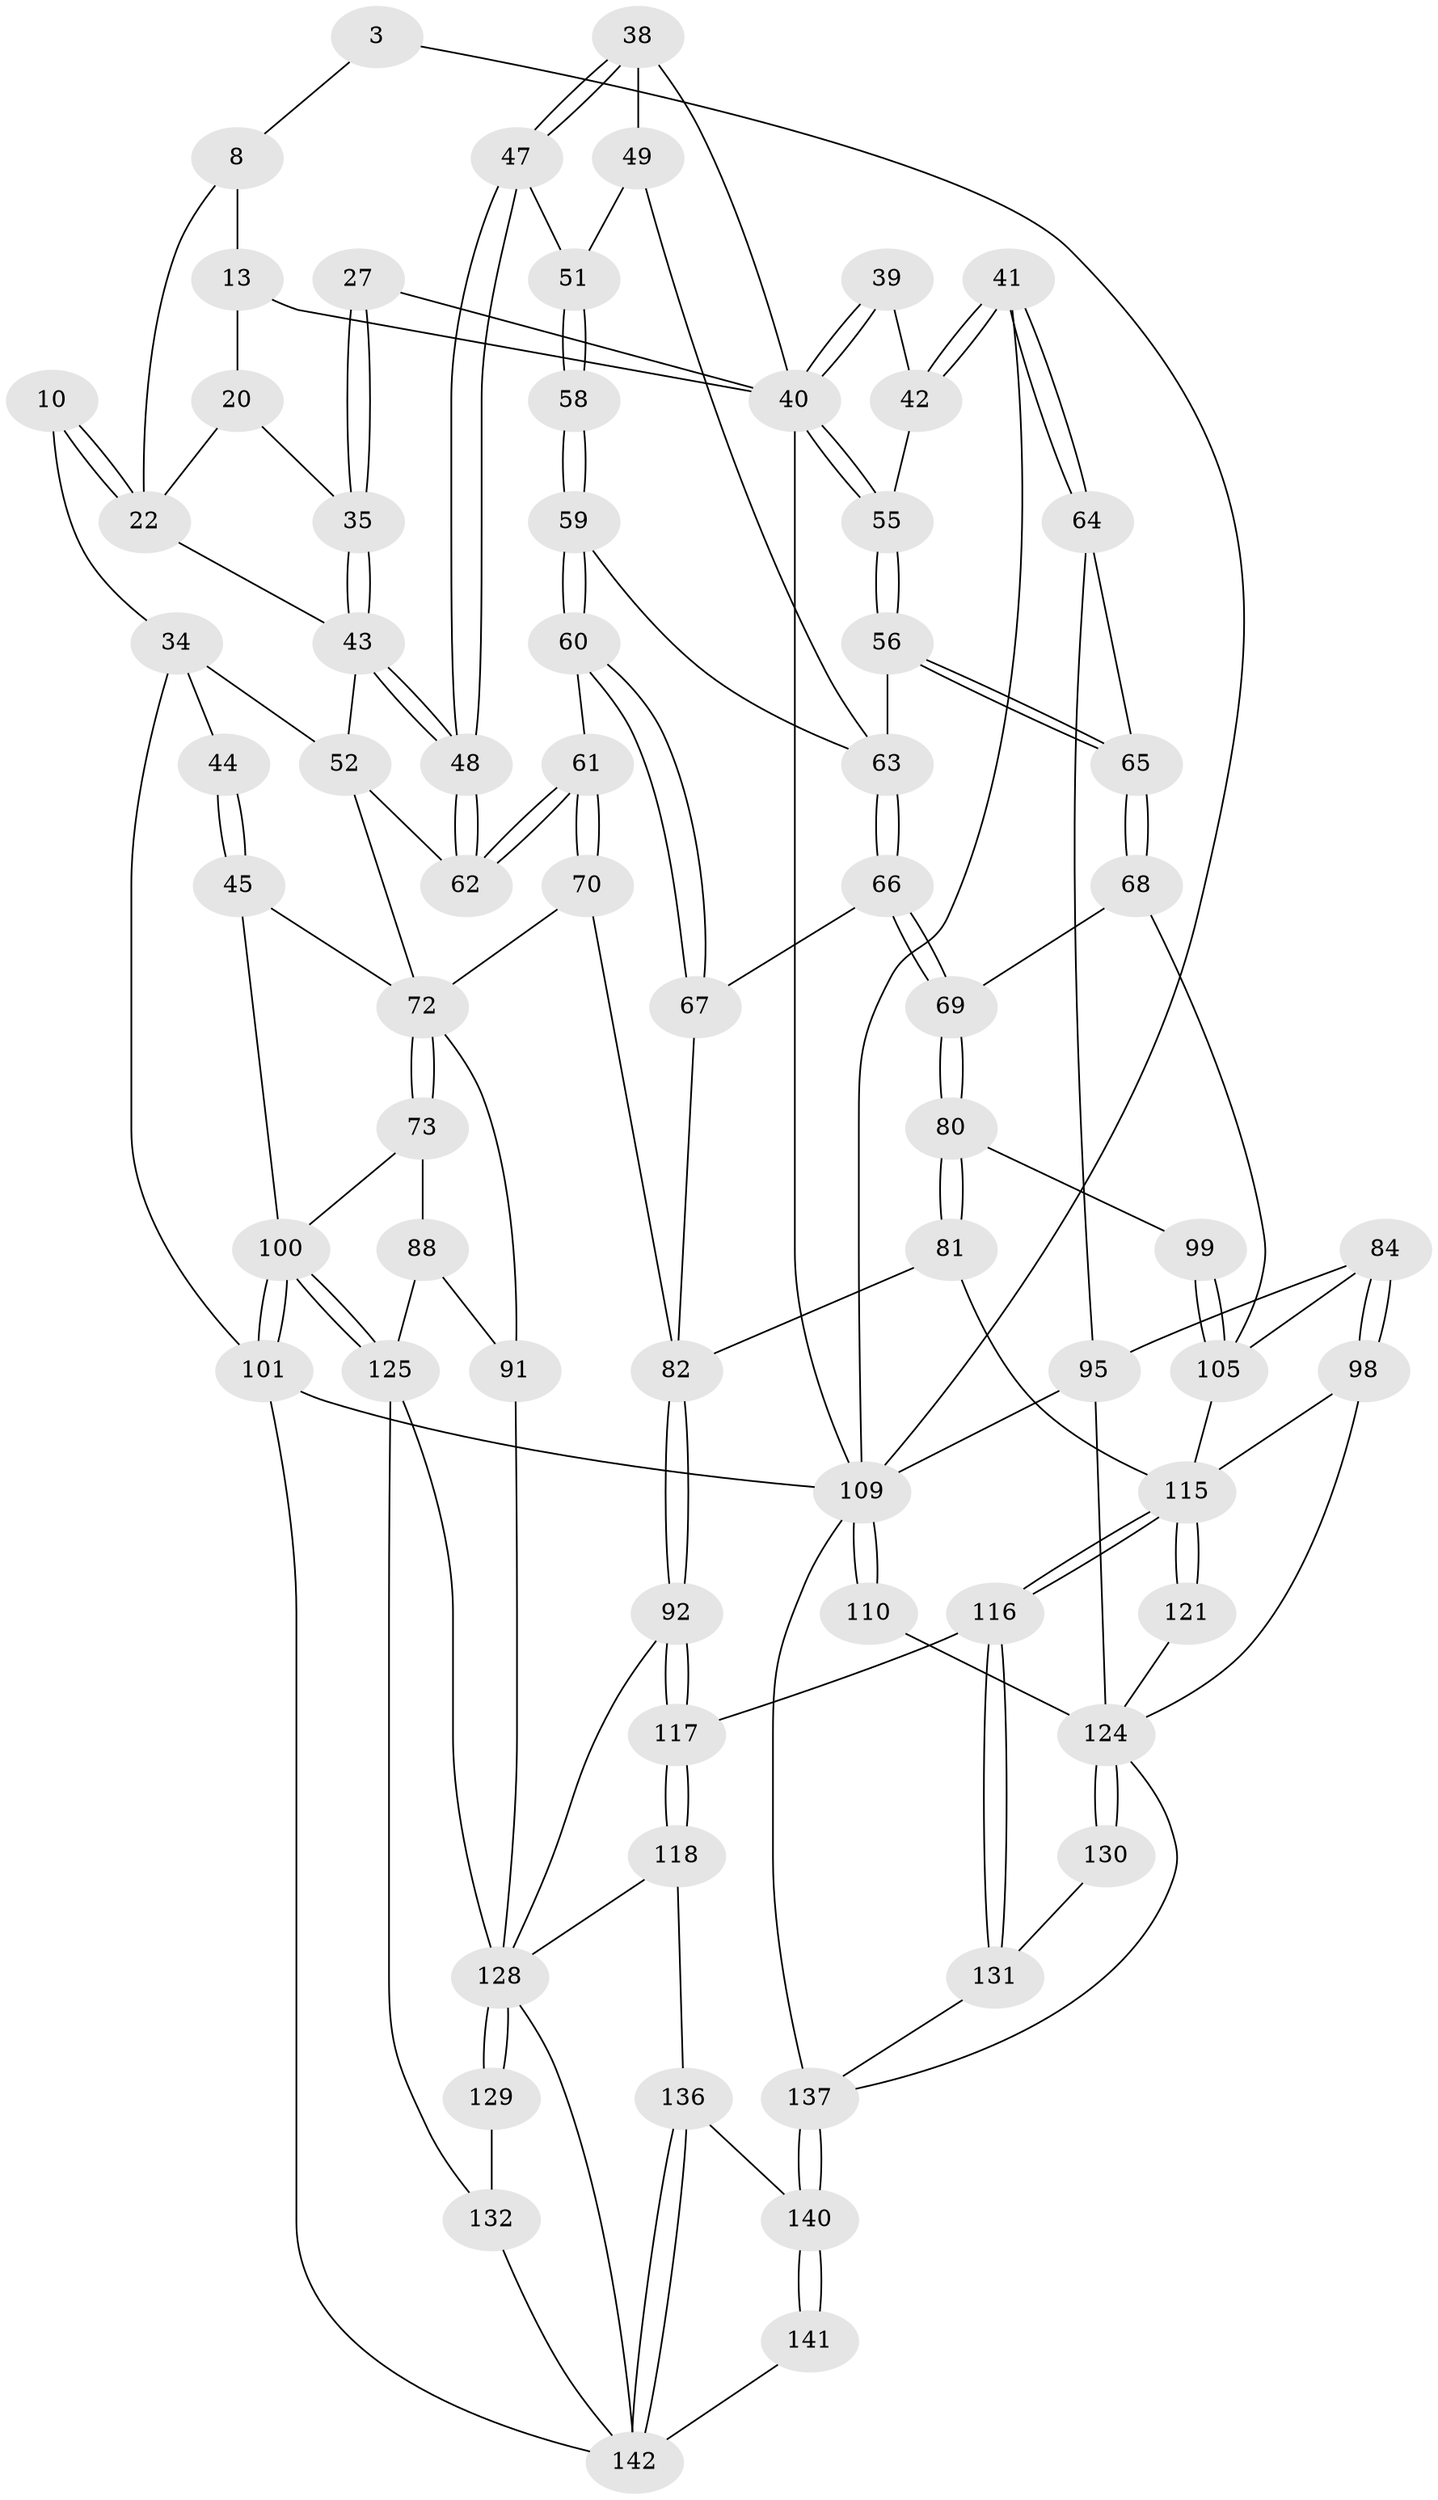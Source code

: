 // original degree distribution, {3: 0.02112676056338028, 6: 0.24647887323943662, 4: 0.24647887323943662, 5: 0.4859154929577465}
// Generated by graph-tools (version 1.1) at 2025/05/03/04/25 22:05:04]
// undirected, 71 vertices, 158 edges
graph export_dot {
graph [start="1"]
  node [color=gray90,style=filled];
  3 [pos="+1+0"];
  8 [pos="+0.2916574194466982+0.032585533873989984",super="+1+2"];
  10 [pos="+0.2674236778231445+0.10746841305702934"];
  13 [pos="+0.5817990787112383+0",super="+12"];
  20 [pos="+0.41507824144141475+0.08912770037613098"];
  22 [pos="+0.33877512763132334+0.1780744057443876",super="+21+9"];
  27 [pos="+0.5193029189005453+0.1758426926193053"];
  34 [pos="+0.20135371232490457+0.1898210745578246",super="+31+11"];
  35 [pos="+0.4532860374233613+0.2338195031854265",super="+24+23"];
  38 [pos="+0.6132097091759978+0.13179960118443537",super="+37"];
  39 [pos="+0.830772182100991+0.2022009019879555"];
  40 [pos="+0.739828835234237+0.28208357027602915",super="+36+29"];
  41 [pos="+0.949223913493478+0.3467949227623173"];
  42 [pos="+0.8539479078137472+0.24388635519807558"];
  43 [pos="+0.4490187563862488+0.3006878406469582",super="+32"];
  44 [pos="+0.0649118421193277+0.19832707778445668"];
  45 [pos="+0.03682109233193259+0.34245294453351427"];
  47 [pos="+0.5668192050899489+0.25852010072897835"];
  48 [pos="+0.454815570355302+0.3157661957228637"];
  49 [pos="+0.6599783843784282+0.29078381444961593"];
  51 [pos="+0.56885456897337+0.2617266181466733",super="+50"];
  52 [pos="+0.2309678060044611+0.2851589547993877",super="+33"];
  55 [pos="+0.7406970302523203+0.2908026579920536"];
  56 [pos="+0.7298448984150184+0.34268190427454776"];
  58 [pos="+0.5985556774414978+0.3205563775573022"];
  59 [pos="+0.5966050190220717+0.3340773385216407"];
  60 [pos="+0.4874507640007238+0.3865775265796557"];
  61 [pos="+0.4552099005984127+0.378703648341087"];
  62 [pos="+0.45135509415500025+0.350400014743415"];
  63 [pos="+0.6307966979827301+0.3711712490999245",super="+57"];
  64 [pos="+0.9169558278311759+0.3735749281042146"];
  65 [pos="+0.7924732445014667+0.4146162748186756"];
  66 [pos="+0.6068464180668784+0.450208498431034"];
  67 [pos="+0.5714799037209641+0.4433395527766407"];
  68 [pos="+0.7441344991819854+0.5022466861671705"];
  69 [pos="+0.6568469737883313+0.4978186365695944"];
  70 [pos="+0.38427882615125825+0.4691956963870569"];
  72 [pos="+0.10210402707280383+0.3935177528610346",super="+54+71"];
  73 [pos="+0.08840148089388432+0.48868313551698445"];
  80 [pos="+0.5488071713847945+0.6177044064072532"];
  81 [pos="+0.5183603175314225+0.6258120333098334"];
  82 [pos="+0.4873708733734575+0.6261558166595299",super="+77"];
  84 [pos="+0.8125981324727916+0.5947973098666797"];
  88 [pos="+0.12313376221696633+0.597689815415974",super="+87"];
  91 [pos="+0.25901441009144643+0.5464849523409591",super="+76"];
  92 [pos="+0.4428761189055424+0.6914382321424315"];
  95 [pos="+0.9305306387636042+0.5811176078036735",super="+83+79"];
  98 [pos="+0.8661893177802912+0.6776414156230808"];
  99 [pos="+0.628396115214555+0.6481284116234064"];
  100 [pos="+0+1",super="+90"];
  101 [pos="+0+1",super="+6"];
  105 [pos="+0.7003814270116919+0.7020779336161065",super="+85+86"];
  109 [pos="+1+1",super="+4+94"];
  110 [pos="+1+0.7334228081130353"];
  115 [pos="+0.6428882935299383+0.8213400899139917",super="+111"];
  116 [pos="+0.6358998085075686+0.8336082235378092"];
  117 [pos="+0.45218209963407063+0.8233139569808244"];
  118 [pos="+0.4103668034558548+0.8810312867326446"];
  121 [pos="+0.759765546550504+0.8212924295029317",super="+120"];
  124 [pos="+0.9689489938868904+1",super="+112+97+96+122"];
  125 [pos="+0.06124079505192119+0.888666638119514",super="+104+89"];
  128 [pos="+0.3734259585665358+0.9110172004944743",super="+119"];
  129 [pos="+0.2945374112735927+0.8725231004895083",super="+126"];
  130 [pos="+0.784453867577016+0.890782290453903"];
  131 [pos="+0.6442494487213445+0.857759679015584"];
  132 [pos="+0.18788014249317425+0.9258126962158117",super="+127"];
  136 [pos="+0.5347051399094778+0.9545793789982226"];
  137 [pos="+0.9727638028915064+1",super="+123+133"];
  140 [pos="+0.762532043561357+1",super="+134+135"];
  141 [pos="+0.6035171147281838+1"];
  142 [pos="+0.46501361916884204+1",super="+139"];
  3 -- 109;
  3 -- 8;
  8 -- 13 [weight=2];
  8 -- 22;
  10 -- 22 [weight=2];
  10 -- 22;
  10 -- 34;
  13 -- 20;
  13 -- 40;
  20 -- 22;
  20 -- 35;
  22 -- 43;
  27 -- 35 [weight=2];
  27 -- 35;
  27 -- 40;
  34 -- 44 [weight=2];
  34 -- 101 [weight=2];
  34 -- 52;
  35 -- 43 [weight=2];
  35 -- 43;
  38 -- 47;
  38 -- 47;
  38 -- 40 [weight=2];
  38 -- 49;
  39 -- 40 [weight=2];
  39 -- 40;
  39 -- 42;
  40 -- 55;
  40 -- 55;
  40 -- 109 [weight=2];
  41 -- 42;
  41 -- 42;
  41 -- 64;
  41 -- 64;
  41 -- 109;
  42 -- 55;
  43 -- 48;
  43 -- 48;
  43 -- 52;
  44 -- 45;
  44 -- 45;
  45 -- 100;
  45 -- 72;
  47 -- 48;
  47 -- 48;
  47 -- 51;
  48 -- 62;
  48 -- 62;
  49 -- 51;
  49 -- 63;
  51 -- 58 [weight=2];
  51 -- 58;
  52 -- 62;
  52 -- 72;
  55 -- 56;
  55 -- 56;
  56 -- 65;
  56 -- 65;
  56 -- 63;
  58 -- 59;
  58 -- 59;
  59 -- 60;
  59 -- 60;
  59 -- 63;
  60 -- 61;
  60 -- 67;
  60 -- 67;
  61 -- 62;
  61 -- 62;
  61 -- 70;
  61 -- 70;
  63 -- 66;
  63 -- 66;
  64 -- 65;
  64 -- 95;
  65 -- 68;
  65 -- 68;
  66 -- 67;
  66 -- 69;
  66 -- 69;
  67 -- 82;
  68 -- 69;
  68 -- 105;
  69 -- 80;
  69 -- 80;
  70 -- 82;
  70 -- 72;
  72 -- 73;
  72 -- 73;
  72 -- 91 [weight=2];
  73 -- 100;
  73 -- 88;
  80 -- 81;
  80 -- 81;
  80 -- 99;
  81 -- 82;
  81 -- 115;
  82 -- 92;
  82 -- 92;
  84 -- 98;
  84 -- 98;
  84 -- 95;
  84 -- 105;
  88 -- 91 [weight=2];
  88 -- 125;
  91 -- 128;
  92 -- 117;
  92 -- 117;
  92 -- 128;
  95 -- 109 [weight=2];
  95 -- 124;
  98 -- 124;
  98 -- 115;
  99 -- 105 [weight=2];
  99 -- 105;
  100 -- 101 [weight=2];
  100 -- 101;
  100 -- 125 [weight=2];
  100 -- 125;
  101 -- 109 [weight=2];
  101 -- 142;
  105 -- 115;
  109 -- 110 [weight=2];
  109 -- 110;
  109 -- 137;
  110 -- 124;
  115 -- 116;
  115 -- 116;
  115 -- 121 [weight=3];
  115 -- 121;
  116 -- 117;
  116 -- 131;
  116 -- 131;
  117 -- 118;
  117 -- 118;
  118 -- 136;
  118 -- 128;
  121 -- 124 [weight=2];
  124 -- 130 [weight=2];
  124 -- 130;
  124 -- 137;
  125 -- 132;
  125 -- 128;
  128 -- 129 [weight=2];
  128 -- 129;
  128 -- 142;
  129 -- 132 [weight=2];
  130 -- 131;
  131 -- 137;
  132 -- 142;
  136 -- 142;
  136 -- 142;
  136 -- 140;
  137 -- 140 [weight=2];
  137 -- 140;
  140 -- 141 [weight=2];
  140 -- 141;
  141 -- 142;
}
